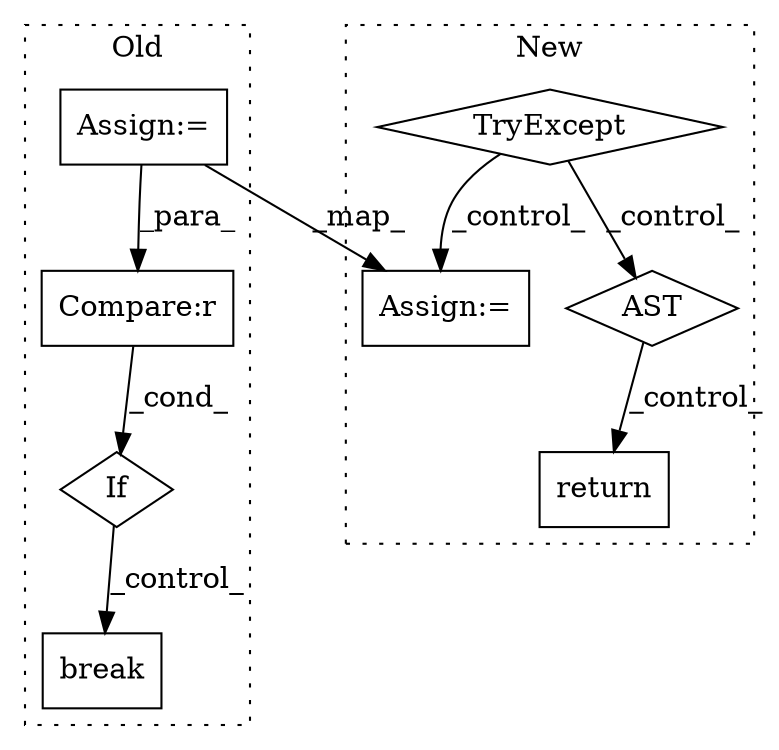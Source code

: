 digraph G {
subgraph cluster0 {
1 [label="break" a="94" s="2133" l="5" shape="box"];
3 [label="If" a="96" s="2104" l="3" shape="diamond"];
5 [label="Compare:r" a="40" s="2107" l="12" shape="box"];
6 [label="Assign:=" a="68" s="2080" l="3" shape="box"];
label = "Old";
style="dotted";
}
subgraph cluster1 {
2 [label="TryExcept" a="71" s="2064" l="17" shape="diamond"];
4 [label="AST" a="2" s="2118,0" l="7,0" shape="diamond"];
7 [label="Assign:=" a="68" s="2085" l="3" shape="box"];
8 [label="return" a="93" s="2144" l="6" shape="box"];
label = "New";
style="dotted";
}
2 -> 7 [label="_control_"];
2 -> 4 [label="_control_"];
3 -> 1 [label="_control_"];
4 -> 8 [label="_control_"];
5 -> 3 [label="_cond_"];
6 -> 5 [label="_para_"];
6 -> 7 [label="_map_"];
}